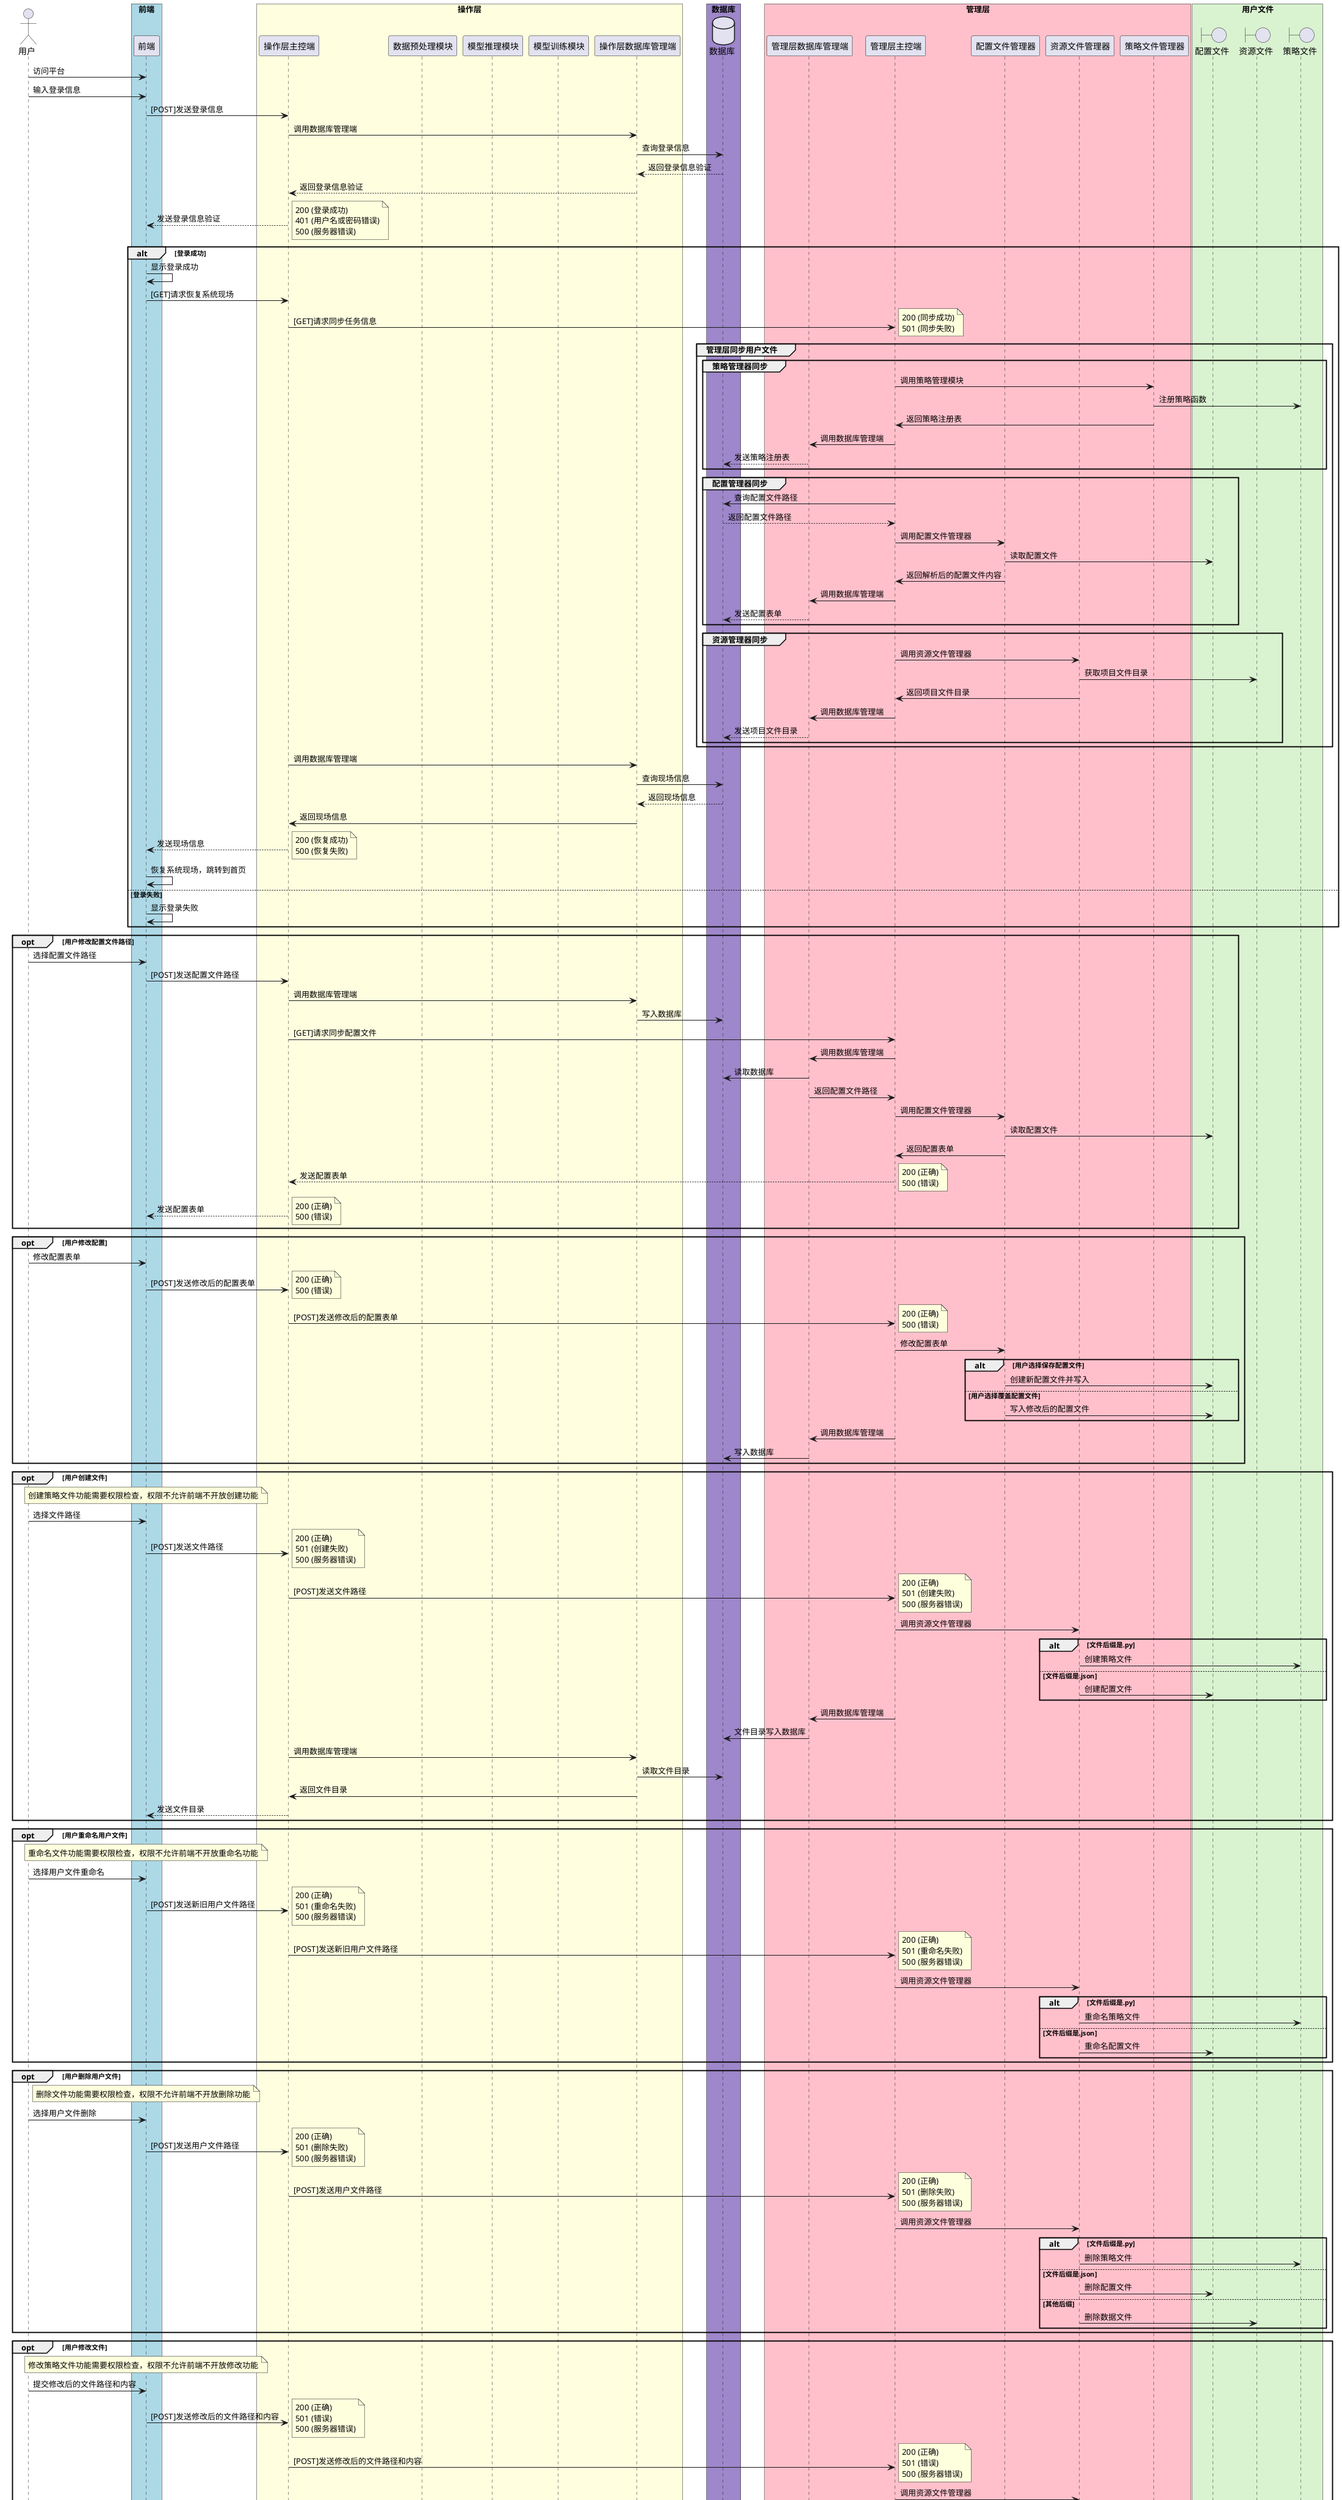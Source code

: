 @startuml

actor 用户
box "前端" #LightBlue
participant "前端" as Frontend
end box

box "操作层" #LightYellow
participant "操作层主控端" as OperationEnd

participant "数据预处理模块" as PreprocessModule
participant "模型推理模块" as InferenceModule
participant "模型训练模块" as TrainingModule

participant "操作层数据库管理端" as OpDatabaseEnd
end box

box "数据库" #9E87CA
database "数据库" as Database
end box

box "管理层" #Pink
participant "管理层数据库管理端" as MgDatabaseEnd

participant "管理层主控端" as ManagementEnd

participant "配置文件管理器" as ConfigModule
participant "资源文件管理器" as ResourceModule
participant "策略文件管理器" as StrategyModule
end box

box "用户文件" #D9F2D0
boundary "配置文件" as ConfigFile
boundary "资源文件" as ResourceFile
boundary "策略文件" as StrategyFile
end box

用户 -> Frontend: 访问平台

用户 -> Frontend: 输入登录信息
Frontend -> OperationEnd : [POST]发送登录信息
OperationEnd -> OpDatabaseEnd: 调用数据库管理端
OpDatabaseEnd -> Database: 查询登录信息
Database --> OpDatabaseEnd: 返回登录信息验证
OpDatabaseEnd --> OperationEnd: 返回登录信息验证 
OperationEnd --> Frontend: 发送登录信息验证
note right: 200 (登录成功)\n401 (用户名或密码错误)\n500 (服务器错误)
alt 登录成功
    Frontend -> Frontend: 显示登录成功
    Frontend -> OperationEnd: [GET]请求恢复系统现场
    OperationEnd -> ManagementEnd: [GET]请求同步任务信息
    note right: 200 (同步成功)\n501 (同步失败)
    group 管理层同步用户文件
        group 策略管理器同步
            ManagementEnd -> StrategyModule: 调用策略管理模块
            StrategyModule -> StrategyFile: 注册策略函数
            StrategyModule -> ManagementEnd: 返回策略注册表
            ManagementEnd -> MgDatabaseEnd: 调用数据库管理端
            MgDatabaseEnd --> Database: 发送策略注册表
        end
        group 配置管理器同步
            ManagementEnd -> Database: 查询配置文件路径
            Database --> ManagementEnd: 返回配置文件路径
            ManagementEnd -> ConfigModule: 调用配置文件管理器
            ConfigModule -> ConfigFile: 读取配置文件
            ConfigModule -> ManagementEnd: 返回解析后的配置文件内容
            ManagementEnd -> MgDatabaseEnd: 调用数据库管理端
            MgDatabaseEnd --> Database: 发送配置表单
        end
        group 资源管理器同步
            ManagementEnd -> ResourceModule: 调用资源文件管理器
            ResourceModule -> ResourceFile: 获取项目文件目录
            ResourceModule -> ManagementEnd: 返回项目文件目录
            ManagementEnd -> MgDatabaseEnd: 调用数据库管理端
            MgDatabaseEnd --> Database: 发送项目文件目录
        end
    end
    OperationEnd -> OpDatabaseEnd: 调用数据库管理端
    OpDatabaseEnd -> Database: 查询现场信息
    Database --> OpDatabaseEnd: 返回现场信息
    OpDatabaseEnd -> OperationEnd: 返回现场信息
    OperationEnd --> Frontend: 发送现场信息
    note right: 200 (恢复成功)\n500 (恢复失败)
    Frontend -> Frontend: 恢复系统现场，跳转到首页

else 登录失败
    Frontend -> Frontend: 显示登录失败
end
opt 用户修改配置文件路径
    用户 -> Frontend: 选择配置文件路径
    Frontend -> OperationEnd: [POST]发送配置文件路径
    OperationEnd -> OpDatabaseEnd: 调用数据库管理端
    OpDatabaseEnd -> Database: 写入数据库
    OperationEnd -> ManagementEnd: [GET]请求同步配置文件

    ManagementEnd -> MgDatabaseEnd: 调用数据库管理端
    MgDatabaseEnd -> Database: 读取数据库
    MgDatabaseEnd -> ManagementEnd: 返回配置文件路径
    ManagementEnd -> ConfigModule: 调用配置文件管理器
    ConfigModule -> ConfigFile: 读取配置文件
    ConfigModule -> ManagementEnd: 返回配置表单
    ManagementEnd --> OperationEnd: 发送配置表单
    note right: 200 (正确)\n500 (错误) 
    OperationEnd --> Frontend: 发送配置表单
    note right: 200 (正确)\n500 (错误) 
end
opt 用户修改配置
    用户 -> Frontend: 修改配置表单
    Frontend -> OperationEnd: [POST]发送修改后的配置表单
    note right: 200 (正确)\n500 (错误)
    OperationEnd -> ManagementEnd: [POST]发送修改后的配置表单
    note right: 200 (正确)\n500 (错误)
    ManagementEnd -> ConfigModule: 修改配置表单
    alt 用户选择保存配置文件
        ConfigModule -> ConfigFile: 创建新配置文件并写入
    else 用户选择覆盖配置文件
        ConfigModule -> ConfigFile: 写入修改后的配置文件
    end
    ManagementEnd -> MgDatabaseEnd: 调用数据库管理端
    MgDatabaseEnd -> Database: 写入数据库
end
opt 用户创建文件
    note over Frontend
        创建策略文件功能需要权限检查，权限不允许前端不开放创建功能
    end note
    用户 -> Frontend: 选择文件路径
    Frontend -> OperationEnd: [POST]发送文件路径
    note right: 200 (正确)\n501 (创建失败)\n500 (服务器错误)
    OperationEnd -> ManagementEnd: [POST]发送文件路径
    note right: 200 (正确)\n501 (创建失败)\n500 (服务器错误)
    ManagementEnd -> ResourceModule: 调用资源文件管理器
    alt 文件后缀是.py
        ResourceModule -> StrategyFile: 创建策略文件
    else 文件后缀是.json
        ResourceModule -> ConfigFile: 创建配置文件
    end
    ManagementEnd -> MgDatabaseEnd: 调用数据库管理端
    MgDatabaseEnd -> Database: 文件目录写入数据库

    OperationEnd -> OpDatabaseEnd: 调用数据库管理端
    OpDatabaseEnd -> Database: 读取文件目录
    OpDatabaseEnd -> OperationEnd: 返回文件目录
    OperationEnd --> Frontend: 发送文件目录
end
opt 用户重命名用户文件
    note over Frontend
        重命名文件功能需要权限检查，权限不允许前端不开放重命名功能
    end note
    用户 -> Frontend: 选择用户文件重命名
    Frontend -> OperationEnd: [POST]发送新旧用户文件路径
    note right: 200 (正确)\n501 (重命名失败)\n500 (服务器错误)  
    OperationEnd -> ManagementEnd: [POST]发送新旧用户文件路径
    note right: 200 (正确)\n501 (重命名失败)\n500 (服务器错误)  
    ManagementEnd -> ResourceModule: 调用资源文件管理器
    alt 文件后缀是.py
        ResourceModule -> StrategyFile: 重命名策略文件
    else 文件后缀是.json
        ResourceModule -> ConfigFile: 重命名配置文件
    end
end
opt 用户删除用户文件
    note over Frontend
        删除文件功能需要权限检查，权限不允许前端不开放删除功能
    end note
    用户 -> Frontend: 选择用户文件删除
    Frontend -> OperationEnd: [POST]发送用户文件路径
    note right: 200 (正确)\n501 (删除失败)\n500 (服务器错误)  
    OperationEnd -> ManagementEnd: [POST]发送用户文件路径
    note right: 200 (正确)\n501 (删除失败)\n500 (服务器错误)  
    ManagementEnd -> ResourceModule: 调用资源文件管理器
    alt 文件后缀是.py
        ResourceModule -> StrategyFile: 删除策略文件
    else 文件后缀是.json
        ResourceModule -> ConfigFile: 删除配置文件
    else 其他后缀
        ResourceModule -> ResourceFile: 删除数据文件
    end
end

opt 用户修改文件
    note over Frontend
        修改策略文件功能需要权限检查，权限不允许前端不开放修改功能
    end note
    用户 -> Frontend: 提交修改后的文件路径和内容
    Frontend -> OperationEnd: [POST]发送修改后的文件路径和内容
    note right: 200 (正确)\n501 (错误)\n500 (服务器错误)  
    OperationEnd -> ManagementEnd: [POST]发送修改后的文件路径和内容
    note right: 200 (正确)\n501 (错误)\n500 (服务器错误)  
    ManagementEnd -> ResourceModule: 调用资源文件管理器
    alt 文件后缀是.py
        ResourceModule -> StrategyFile: 修改策略文件
    else 文件后缀是.json
        ResourceModule -> ConfigFile: 修改配置文件
    end
end

opt 用户查看文件
    用户 -> Frontend: 选择文件查看
    Frontend -> OperationEnd: [GET]发送文件路径
    OperationEnd -> ManagementEnd: [GET]发送文件路径
    ManagementEnd -> ResourceModule: 调用资源文件管理器
    alt 文件后缀是.py
        ResourceModule -> StrategyFile: 读取策略文件
    else 文件后缀是.json
        ResourceModule -> ConfigFile: 读取配置文件
    end
    ResourceModule -> ManagementEnd: 返回策略文件内容
    ManagementEnd --> OperationEnd: 发送策略文件内容
    note right: 200 (确认)\n404 (文件不存在)\n500 (服务器错误)  
    OperationEnd --> Frontend: 发送策略文件内容
    note right: 200 (确认)\n404 (文件不存在)\n500 (服务器错误)  
    Frontend -> Frontend: 显示策略文件内容
end

opt 用户预览数据
    用户 -> Frontend: 选择数据文件
    Frontend -> OperationEnd: [POST]发送数据文件路径
    OperationEnd -> ManagementEnd: [POST]发送数据文件路径
    ManagementEnd -> ResourceModule: 调用资源文件管理器
    ResourceModule -> ResourceFile: 读取数据文件
    ResourceModule -> ManagementEnd: 返回数据文件

    alt 用户选择渲染策略
        用户 -> Frontend: 选择渲染策略
        Frontend -> OperationEnd: [POST]发送渲染策略
        OperationEnd -> ManagementEnd: [POST]发送渲染策略
        ManagementEnd -> StrategyModule: 调用策略管理器
        StrategyModule -> ManagementEnd: 返回渲染结果
        ManagementEnd --> OperationEnd: 发送渲染结果
        note right: 200 (正确)\n500 (错误) 
        OperationEnd --> Frontend: 发送渲染结果
        note right: 200 (正确)\n500 (错误) 
    else 使用前端框架原生渲染策略
        ManagementEnd --> OperationEnd: 发送数据
        note right: 200 (正确)\n500 (错误) 
        OperationEnd --> Frontend: 发送数据
        note right: 200 (正确)\n500 (错误) 
        Frontend -> Frontend: 使用前端框架原生渲染策略
    end
    用户 -> Frontend: 选择展示方式
    Frontend -> Frontend: 展示数据
end
group 数据预处理
    用户 -> Frontend: 查看预处理数据文件目录
    Frontend -> OperationEnd: [GET]查询预处理数据文件目录
    OperationEnd -> ManagementEnd: [GET]查询预处理数据文件目录

    ManagementEnd --> OperationEnd: 返回预处理数据文件目录
    note right: 200 (确认)\n 500 (错误)
    OperationEnd --> Frontend: 返回预处理数据文件目录
    note right: 200 (确认)\n 500 (错误)
    opt 用户修改预处理文件目录
        用户 -> Frontend: 选择预处理数据文件目录
        Frontend -> OperationEnd: [POST]发送预处理数据文件目录
        OperationEnd -> ManagementEnd: [POST]发送预处理数据文件目录
        ManagementEnd --> OperationEnd: 返回预处理数据文件目录
        note right: 200 (正确)\n404 (文件不存在)\n500 (服务器错误)  
        OperationEnd --> Frontend: 返回预处理数据文件目录
        note right: 200 (正确)\n404 (文件不存在)\n500 (服务器错误)  
    end
    用户 -> Frontend: 选择预处理策略
    Frontend -> Frontend: 记录预处理策略队列
    用户 -> Frontend: 执行预处理策略
    Frontend -> OperationEnd: [POST]发送预处理策略队列
    note right: 200 (确认)\n 500 (错误)
    OperationEnd -> PreprocessModule: 调用预处理策略模块
    PreprocessModule -> OpDatabaseEnd: 调用数据库管理端
    OpDatabaseEnd -> Database: 写入预处理策略队列
    PreprocessModule ->> ManagementEnd: [GET]请求执行预处理策略
    note right: 200 (确认)\n404 (数据文件不存在)\n405 (策略文件不存在)\n500 (服务器错误)\n501 (执行错误)

    ManagementEnd -> MgDatabaseEnd: 调用数据库管理端
    MgDatabaseEnd --> Database: 查询预处理策略队列
    MgDatabaseEnd -> ManagementEnd: 返回预处理策略队列
    ManagementEnd -> ResourceModule: 调用资源文件管理器
    ResourceModule -> StrategyModule : 调用资源集策略
    StrategyModule -> ResourceFile: 读取资源文件
    StrategyModule -> ResourceModule: 返回资源集
    ResourceModule -> ManagementEnd: 返回资源迭代器
    loop 数据预处理
        ManagementEnd -> StrategyModule: 调用预处理策略
        StrategyModule -> ManagementEnd: 返回预处理结果
        ManagementEnd -> ResourceModule: 调用资源文件管理器
        ResourceModule -> ResourceFile: 保存预处理结果
        ManagementEnd --> PreprocessModule: 发送预处理日志
        PreprocessModule -> OperationEnd: 解析预处理日志，返回预处理信息
        OperationEnd --> Frontend: 发送预处理信息
        Frontend -> Frontend: 显示预处理信息
    end
end
group 模型训练
    用户 -> Frontend: 查看训练数据目录
    Frontend -> OperationEnd: [GET]查询训练数据目录
    OperationEnd -> ManagementEnd: [GET]查询训练数据目录
    ManagementEnd --> OperationEnd: 返回训练数据目录
    note right: 200 (确认)\n500 (错误)
    OperationEnd --> Frontend: 返回训练数据目录
    note right: 200 (确认)\n500 (错误)
    opt 用户修改训练数据目录
        用户 -> Frontend: 选择训练数据目录
        Frontend -> OperationEnd: [POST]发送训练数据目录
        OperationEnd -> ManagementEnd: [POST]发送训练数据目录
        ManagementEnd --> OperationEnd: 返回训练数据目录
        note right: 200 (正确)\n404 (文件不存在)\n500 (服务器错误)  
        OperationEnd --> Frontend: 返回训练数据目录
        note right: 200 (正确)\n404 (文件不存在)\n500 (服务器错误) 
    end
    opt 用户选择模型资源文件
        用户 -> Frontend: 选择模型资源文件
        Frontend -> OperationEnd: [POST]发送模型资源文件路径
        note right: 200 (正确)\n500 (错误)
        OperationEnd -> ManagementEnd: [POST]发送模型资源文件路径
        note right: 200 (正确)\n500 (错误)
        ManagementEnd -> ConfigModule: 添加模型资源文件路径
        ConfigModule -> ConfigFile: 写入配置文件
    end
    
    用户 -> Frontend: 执行模型训练策略
    Frontend ->> OperationEnd: [GET]发送模型训练策略执行请求
    note right: 200 (确认)\n500 (错误)  
    OperationEnd -> TrainingModule: 调用模型训练策略模块
    TrainingModule ->> ManagementEnd: [GET]请求执行模型训练
    note right: 200 (确认)\n404 (数据文件不存在)\n405 (模型文件不存在)\n501 (执行错误) \n500 (服务器错误)
    ManagementEnd -> ResourceModule: 调用资源文件管理器
    ResourceModule -> StrategyModule : 调用资源集策略
    StrategyModule -> ResourceFile: 读取资源文件
    StrategyModule -> ResourceModule: 返回资源集
    ResourceModule -> ManagementEnd: 返回资源迭代器

    ResourceModule -> ConfigModule: 读取配置信息
    ResourceModule -> ResourceFile: 读取资源文件
    ResourceModule -> ManagementEnd: 返回模型实例

    loop 模型训练 
        ManagementEnd -> StrategyModule: 调用训练策略
        ManagementEnd -> ResourceModule: 调用资源文件管理器
        ResourceModule -> ResourceFile: 保存训练结果
        ManagementEnd --> TrainingModule: 发送训练日志
        TrainingModule -> OperationEnd: 解析训练日志，返回训练信息
        OperationEnd --> Frontend: 发送训练信息
        Frontend -> Frontend: 显示训练信息
    end
end

group 模型推理
    opt 用户选择模型资源文件
        用户 -> Frontend: 选择模型资源文件
        Frontend -> OperationEnd: [POST]发送模型资源文件路径
        note right: 200 (正确)\n500 (错误)
        OperationEnd -> ManagementEnd: [POST]发送模型资源文件路径
        note right: 200 (正确)\n500 (错误)
        ManagementEnd -> ConfigModule: 添加模型资源文件路径
        ConfigModule -> ConfigFile: 写入配置文件
    end
    用户 -> Frontend: 查看推理数据目录
    Frontend -> OperationEnd: [GET]查询推理数据目录
    OperationEnd -> ManagementEnd: [GET]查询推理数据目录
    ManagementEnd --> OperationEnd: 返回推理数据目录
    OperationEnd --> Frontend: 返回推理数据目录
    opt 用户修改推理数据目录
        用户 -> Frontend: 选择推理数据目录
        Frontend -> OperationEnd: [POST]发送推理数据目录
        OperationEnd -> ManagementEnd: [POST]发送推理数据目录
        ManagementEnd --> OperationEnd: 返回推理数据目录
        note right: 200 (正确)\n404 (文件不存在)\n500 (服务器错误)  
        OperationEnd --> Frontend: 返回推理数据目录
        note right: 200 (正确)\n404 (文件不存在)\n500 (服务器错误)  
    end
    用户 -> Frontend: 执行模型推理策略
    Frontend -> OperationEnd: [GET]请求执行推理策略
    note right: 200 (确认)\n404 (数据文件不存在)\n405 (模型文件不存在)\n500 (服务器错误)\n501 (执行错误)
    OperationEnd -> InferenceModule: 调用模型推理策略模块
    InferenceModule ->> ManagementEnd: [GET]请求执行推理策略
    note right: 200 (确认)\n404 (数据文件不存在)\n405 (模型文件不存在)\n500 (服务器错误)\n501 (执行错误)
    ManagementEnd -> ResourceModule: 调用资源文件管理器
    ResourceModule -> ConfigModule : 读取配置信息
    ResourceModule -> StrategyModule : 调用资源集策略
    StrategyModule -> ResourceFile: 读取资源文件
    StrategyModule -> ResourceModule: 返回资源集
    ResourceModule -> ManagementEnd: 创建并返回资源迭代器
    loop 模型推理
        ManagementEnd -> StrategyModule: 调用推理策略
        ManagementEnd -> ResourceModule: 调用资源文件管理器
        ResourceModule -> ResourceFile: 保存推理结果
        ManagementEnd --> InferenceModule: 发送推理日志
        InferenceModule -> OperationEnd: 解析推理日志，返回推理信息
        OperationEnd --> Frontend: 发送推理信息
        Frontend -> Frontend: 显示推理信息
    end 
end
用户 -> Frontend: 退出平台
Frontend -> OperationEnd: [GET]发送保存现场请求
note right: 200 (确认)\n500 (错误)
OperationEnd -> ManagementEnd: [GET]发送保存现场请求
note right: 200 (确认)\n500 (错误)
ManagementEnd -> MgDatabaseEnd: 调用数据库管理端
MgDatabaseEnd -> Database: 保存现场信息
OperationEnd -> OpDatabaseEnd: 调用数据库管理端
OpDatabaseEnd -> Database: 保存现场信息

@enduml
